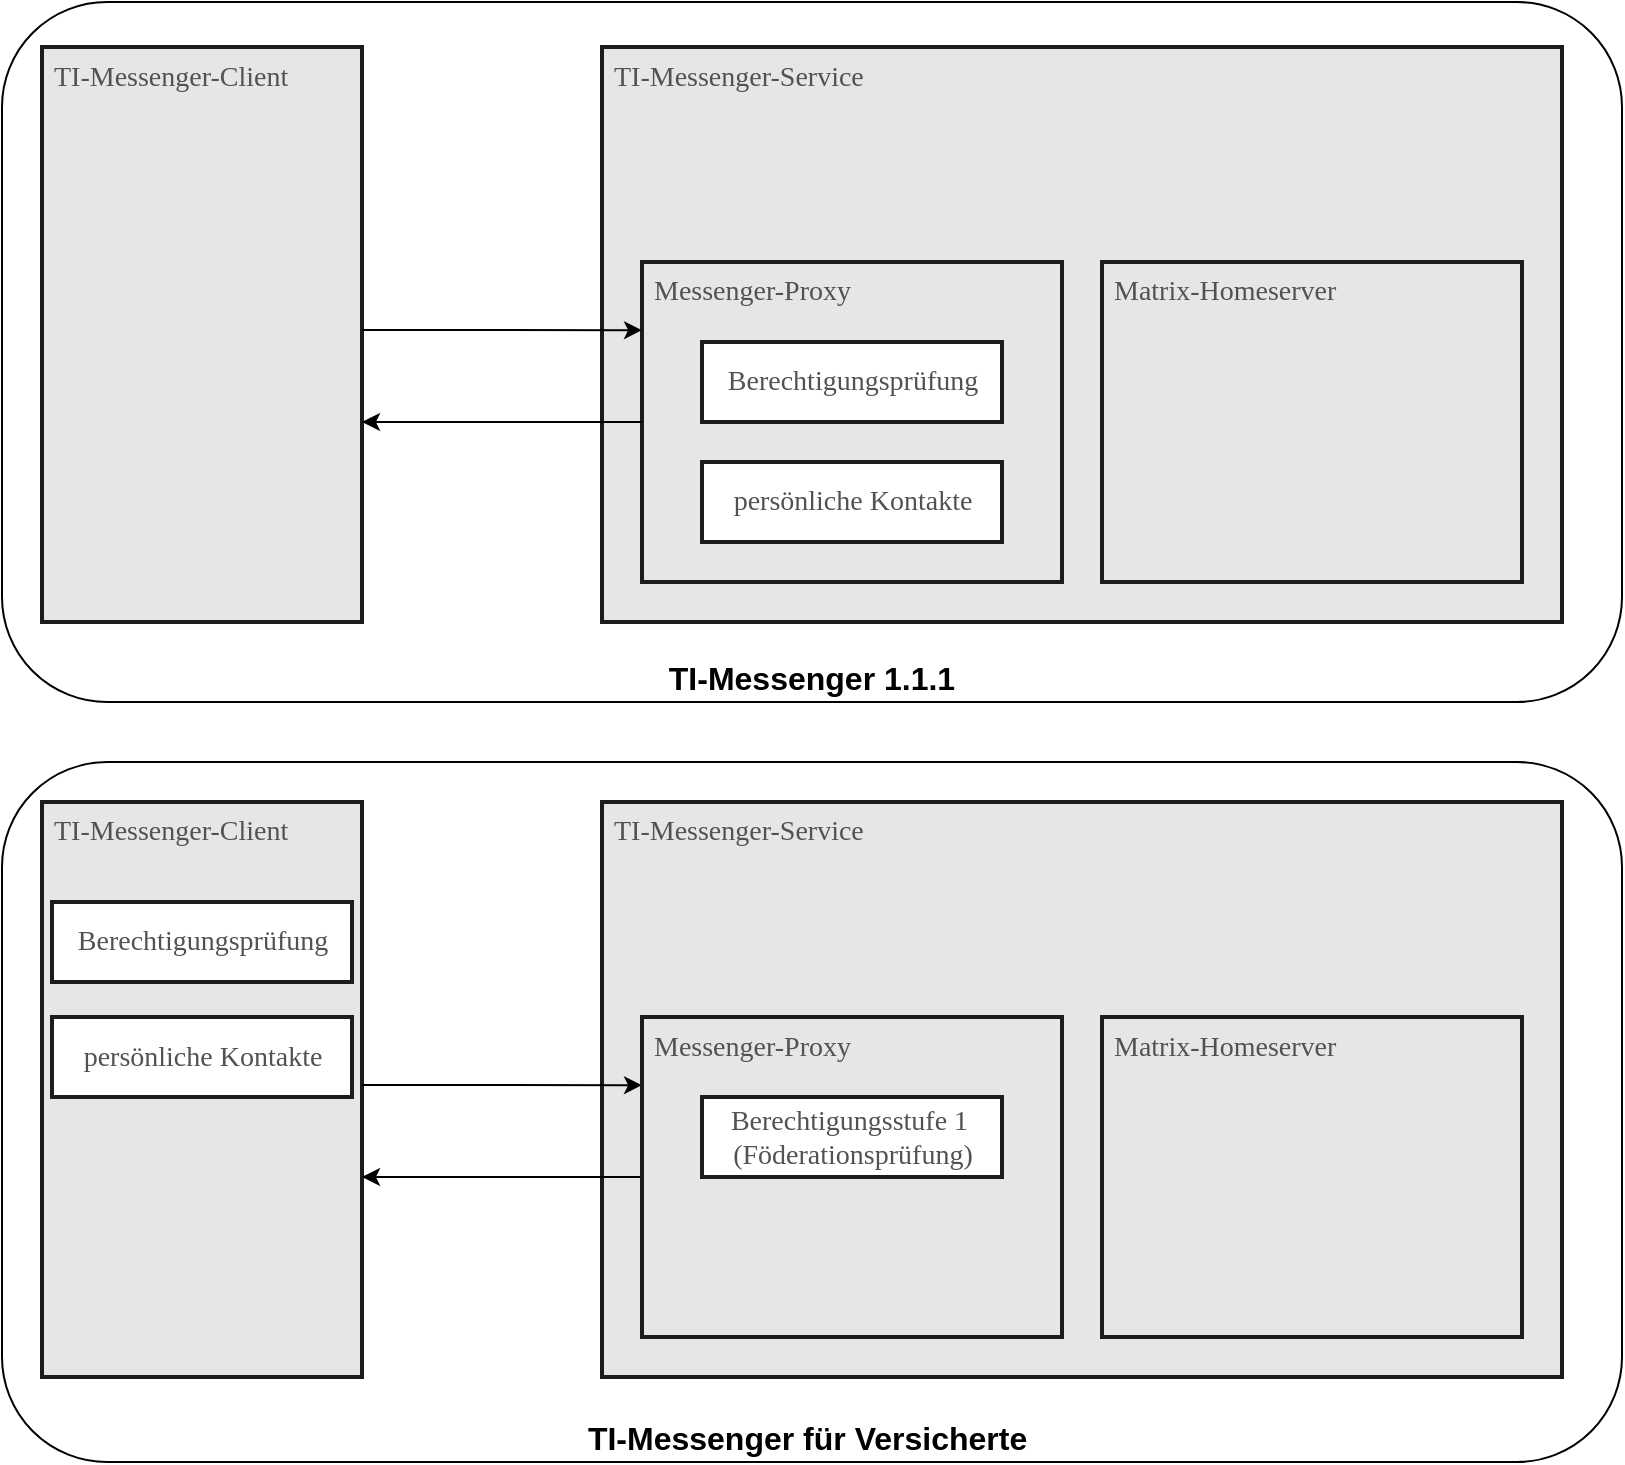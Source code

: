 <mxfile>
    <diagram id="rDKWHRp-vBeroj9mGW1Y" name="Seite-1">
        <mxGraphModel dx="5783" dy="929" grid="1" gridSize="10" guides="1" tooltips="1" connect="1" arrows="1" fold="1" page="1" pageScale="1" pageWidth="827" pageHeight="1169" math="0" shadow="0">
            <root>
                <mxCell id="0"/>
                <mxCell id="1" parent="0"/>
                <mxCell id="30" value="TI-Messenger für Versicherte&amp;nbsp;" style="rounded=1;whiteSpace=wrap;html=1;fillColor=none;verticalAlign=bottom;fontSize=16;fontStyle=1" vertex="1" parent="1">
                    <mxGeometry x="-4130" y="400" width="810" height="350" as="geometry"/>
                </mxCell>
                <mxCell id="29" value="&lt;b&gt;&lt;font style=&quot;font-size: 16px;&quot;&gt;TI-Messenger 1.1.1&lt;/font&gt;&lt;/b&gt;" style="rounded=1;whiteSpace=wrap;html=1;fillColor=none;verticalAlign=bottom;" vertex="1" parent="1">
                    <mxGeometry x="-4130" y="20" width="810" height="350" as="geometry"/>
                </mxCell>
                <mxCell id="7" value="TI-Messenger-Service" style="html=1;strokeColor=#1C1C1C;fillColor=#E6E6E6;fontFamily=Tahoma;fontSize=14;fontColor=#525252;align=left;verticalAlign=top;spacingLeft=4;strokeWidth=2;" vertex="1" parent="1">
                    <mxGeometry x="-3830" y="42.5" width="480" height="287.5" as="geometry"/>
                </mxCell>
                <mxCell id="9" value="Matrix-Homeserver" style="html=1;strokeColor=#1C1C1C;fillColor=#E6E6E6;fontFamily=Tahoma;fontSize=14;fontColor=#525252;align=left;verticalAlign=top;spacingLeft=4;strokeWidth=2;" vertex="1" parent="1">
                    <mxGeometry x="-3580" y="150" width="210" height="160" as="geometry"/>
                </mxCell>
                <mxCell id="10" value="TI-Messenger-Client" style="html=1;strokeColor=#1C1C1C;fillColor=#E6E6E6;fontFamily=Tahoma;fontSize=14;fontColor=#525252;align=left;verticalAlign=top;spacingLeft=4;strokeWidth=2;" vertex="1" parent="1">
                    <mxGeometry x="-4110" y="42.5" width="160" height="287.5" as="geometry"/>
                </mxCell>
                <mxCell id="12" value="" style="group" vertex="1" connectable="0" parent="1">
                    <mxGeometry x="-3810" y="150" width="210" height="160" as="geometry"/>
                </mxCell>
                <mxCell id="8" value="Messenger-Proxy" style="html=1;strokeColor=#1C1C1C;fillColor=#E6E6E6;fontFamily=Tahoma;fontSize=14;fontColor=#525252;align=left;verticalAlign=top;spacingLeft=4;strokeWidth=2;" vertex="1" parent="12">
                    <mxGeometry width="210" height="160" as="geometry"/>
                </mxCell>
                <mxCell id="6" value="Berechtigungsprüfung" style="html=1;strokeColor=#1C1C1C;fillColor=#ffffff;fontFamily=Tahoma;fontSize=14;fontColor=#525252;align=center;strokeWidth=2;" vertex="1" parent="12">
                    <mxGeometry x="30" y="40" width="150" height="40" as="geometry"/>
                </mxCell>
                <mxCell id="11" value="persönliche Kontakte" style="html=1;strokeColor=#1C1C1C;fillColor=#ffffff;fontFamily=Tahoma;fontSize=14;fontColor=#525252;align=center;strokeWidth=2;" vertex="1" parent="12">
                    <mxGeometry x="30" y="100" width="150" height="40" as="geometry"/>
                </mxCell>
                <mxCell id="17" style="edgeStyle=none;html=1;entryX=0;entryY=0.213;entryDx=0;entryDy=0;entryPerimeter=0;" edge="1" parent="1" target="8">
                    <mxGeometry relative="1" as="geometry">
                        <mxPoint x="-3950" y="184" as="sourcePoint"/>
                        <mxPoint x="-3810" y="184.08" as="targetPoint"/>
                    </mxGeometry>
                </mxCell>
                <mxCell id="18" style="edgeStyle=none;html=1;" edge="1" parent="1" source="8">
                    <mxGeometry relative="1" as="geometry">
                        <mxPoint x="-3810" y="228.746" as="sourcePoint"/>
                        <mxPoint x="-3950" y="230" as="targetPoint"/>
                    </mxGeometry>
                </mxCell>
                <mxCell id="19" value="TI-Messenger-Service" style="html=1;strokeColor=#1C1C1C;fillColor=#E6E6E6;fontFamily=Tahoma;fontSize=14;fontColor=#525252;align=left;verticalAlign=top;spacingLeft=4;strokeWidth=2;" vertex="1" parent="1">
                    <mxGeometry x="-3830" y="420" width="480" height="287.5" as="geometry"/>
                </mxCell>
                <mxCell id="20" value="Matrix-Homeserver" style="html=1;strokeColor=#1C1C1C;fillColor=#E6E6E6;fontFamily=Tahoma;fontSize=14;fontColor=#525252;align=left;verticalAlign=top;spacingLeft=4;strokeWidth=2;" vertex="1" parent="1">
                    <mxGeometry x="-3580" y="527.5" width="210" height="160" as="geometry"/>
                </mxCell>
                <mxCell id="21" value="TI-Messenger-Client" style="html=1;strokeColor=#1C1C1C;fillColor=#E6E6E6;fontFamily=Tahoma;fontSize=14;fontColor=#525252;align=left;verticalAlign=top;spacingLeft=4;strokeWidth=2;" vertex="1" parent="1">
                    <mxGeometry x="-4110" y="420" width="160" height="287.5" as="geometry"/>
                </mxCell>
                <mxCell id="26" style="edgeStyle=none;html=1;entryX=0;entryY=0.213;entryDx=0;entryDy=0;entryPerimeter=0;" edge="1" parent="1" target="23">
                    <mxGeometry relative="1" as="geometry">
                        <mxPoint x="-3950" y="561.5" as="sourcePoint"/>
                        <mxPoint x="-3810" y="561.58" as="targetPoint"/>
                    </mxGeometry>
                </mxCell>
                <mxCell id="27" style="edgeStyle=none;html=1;" edge="1" parent="1" source="23">
                    <mxGeometry relative="1" as="geometry">
                        <mxPoint x="-3810" y="606.246" as="sourcePoint"/>
                        <mxPoint x="-3950" y="607.5" as="targetPoint"/>
                    </mxGeometry>
                </mxCell>
                <mxCell id="23" value="Messenger-Proxy" style="html=1;strokeColor=#1C1C1C;fillColor=#E6E6E6;fontFamily=Tahoma;fontSize=14;fontColor=#525252;align=left;verticalAlign=top;spacingLeft=4;strokeWidth=2;" vertex="1" parent="1">
                    <mxGeometry x="-3810" y="527.5" width="210" height="160" as="geometry"/>
                </mxCell>
                <mxCell id="24" value="Berechtigungsstufe 1&amp;nbsp;&lt;br&gt;(Föderationsprüfung)" style="html=1;strokeColor=#1C1C1C;fillColor=#ffffff;fontFamily=Tahoma;fontSize=14;fontColor=#525252;align=center;strokeWidth=2;" vertex="1" parent="1">
                    <mxGeometry x="-3780" y="567.5" width="150" height="40" as="geometry"/>
                </mxCell>
                <mxCell id="25" value="persönliche Kontakte" style="html=1;strokeColor=#1C1C1C;fillColor=#ffffff;fontFamily=Tahoma;fontSize=14;fontColor=#525252;align=center;strokeWidth=2;" vertex="1" parent="1">
                    <mxGeometry x="-4105" y="527.5" width="150" height="40" as="geometry"/>
                </mxCell>
                <mxCell id="28" value="Berechtigungsprüfung" style="html=1;strokeColor=#1C1C1C;fillColor=#ffffff;fontFamily=Tahoma;fontSize=14;fontColor=#525252;align=center;strokeWidth=2;" vertex="1" parent="1">
                    <mxGeometry x="-4105" y="470" width="150" height="40" as="geometry"/>
                </mxCell>
            </root>
        </mxGraphModel>
    </diagram>
</mxfile>